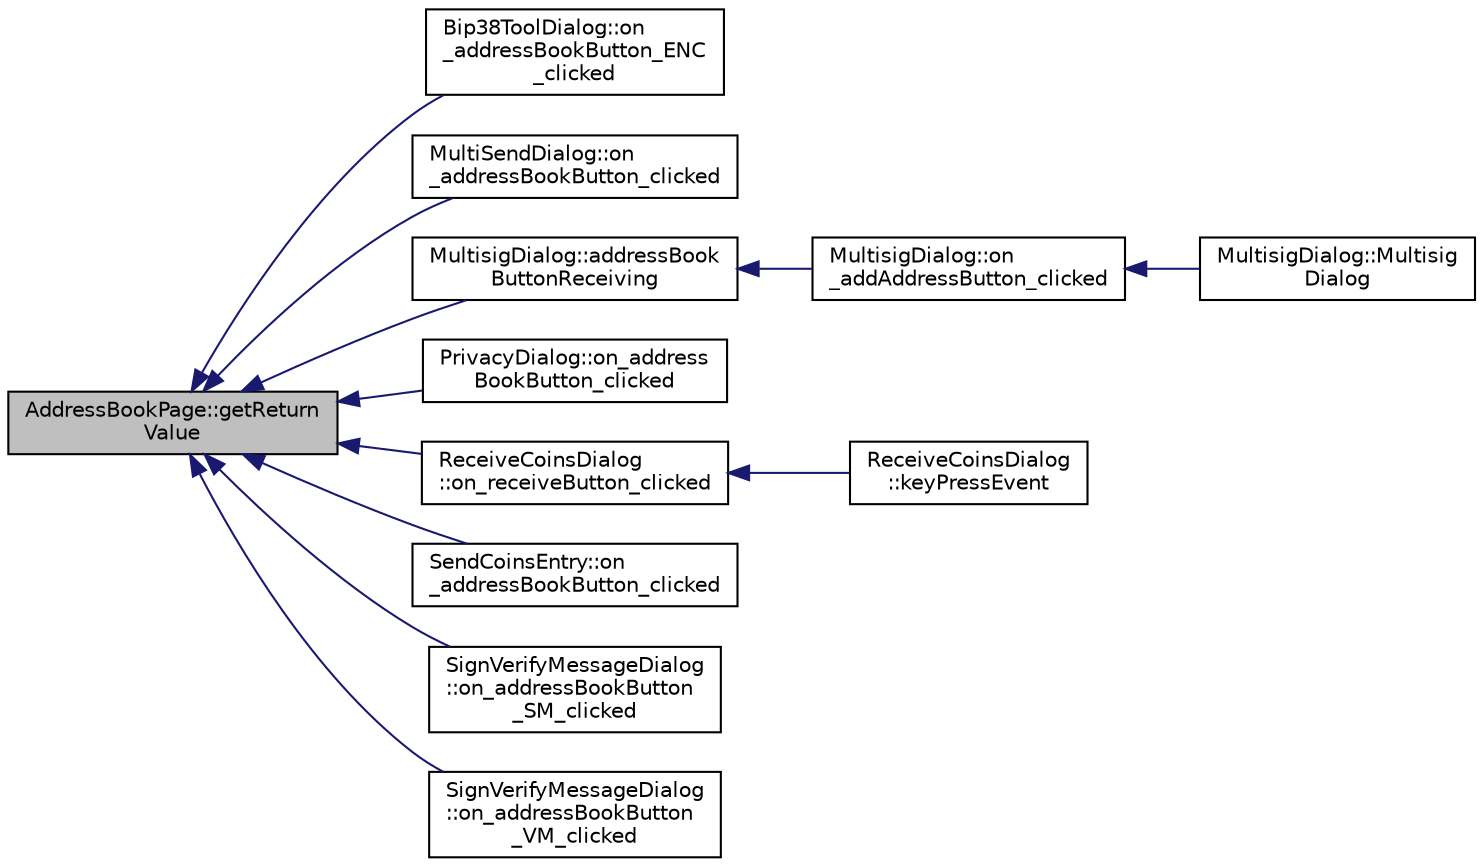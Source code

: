 digraph "AddressBookPage::getReturnValue"
{
  edge [fontname="Helvetica",fontsize="10",labelfontname="Helvetica",labelfontsize="10"];
  node [fontname="Helvetica",fontsize="10",shape=record];
  rankdir="LR";
  Node19 [label="AddressBookPage::getReturn\lValue",height=0.2,width=0.4,color="black", fillcolor="grey75", style="filled", fontcolor="black"];
  Node19 -> Node20 [dir="back",color="midnightblue",fontsize="10",style="solid",fontname="Helvetica"];
  Node20 [label="Bip38ToolDialog::on\l_addressBookButton_ENC\l_clicked",height=0.2,width=0.4,color="black", fillcolor="white", style="filled",URL="$class_bip38_tool_dialog.html#a7551549c8777106ec5c4e9abae2f70e2"];
  Node19 -> Node21 [dir="back",color="midnightblue",fontsize="10",style="solid",fontname="Helvetica"];
  Node21 [label="MultiSendDialog::on\l_addressBookButton_clicked",height=0.2,width=0.4,color="black", fillcolor="white", style="filled",URL="$class_multi_send_dialog.html#a5db2b722cb200381222da8e4e3c6dbf0"];
  Node19 -> Node22 [dir="back",color="midnightblue",fontsize="10",style="solid",fontname="Helvetica"];
  Node22 [label="MultisigDialog::addressBook\lButtonReceiving",height=0.2,width=0.4,color="black", fillcolor="white", style="filled",URL="$class_multisig_dialog.html#a9eff449f2cb8951c5cdd62342e44b14d"];
  Node22 -> Node23 [dir="back",color="midnightblue",fontsize="10",style="solid",fontname="Helvetica"];
  Node23 [label="MultisigDialog::on\l_addAddressButton_clicked",height=0.2,width=0.4,color="black", fillcolor="white", style="filled",URL="$class_multisig_dialog.html#a8f26906e6f4d25273e15c95d90cc14fa"];
  Node23 -> Node24 [dir="back",color="midnightblue",fontsize="10",style="solid",fontname="Helvetica"];
  Node24 [label="MultisigDialog::Multisig\lDialog",height=0.2,width=0.4,color="black", fillcolor="white", style="filled",URL="$class_multisig_dialog.html#af8ff2a9f6dc05a9468d955cb428c6474"];
  Node19 -> Node25 [dir="back",color="midnightblue",fontsize="10",style="solid",fontname="Helvetica"];
  Node25 [label="PrivacyDialog::on_address\lBookButton_clicked",height=0.2,width=0.4,color="black", fillcolor="white", style="filled",URL="$class_privacy_dialog.html#a51f99c76a48f7a6e978876b3bd41366d"];
  Node19 -> Node26 [dir="back",color="midnightblue",fontsize="10",style="solid",fontname="Helvetica"];
  Node26 [label="ReceiveCoinsDialog\l::on_receiveButton_clicked",height=0.2,width=0.4,color="black", fillcolor="white", style="filled",URL="$class_receive_coins_dialog.html#a9db8de31f6889288cb22c061aa51e0cd"];
  Node26 -> Node27 [dir="back",color="midnightblue",fontsize="10",style="solid",fontname="Helvetica"];
  Node27 [label="ReceiveCoinsDialog\l::keyPressEvent",height=0.2,width=0.4,color="black", fillcolor="white", style="filled",URL="$class_receive_coins_dialog.html#abcf17b510c473bf3e94ef12f7f5cfc10"];
  Node19 -> Node28 [dir="back",color="midnightblue",fontsize="10",style="solid",fontname="Helvetica"];
  Node28 [label="SendCoinsEntry::on\l_addressBookButton_clicked",height=0.2,width=0.4,color="black", fillcolor="white", style="filled",URL="$class_send_coins_entry.html#ac661741d286d9f3db32f78bd22125cb0"];
  Node19 -> Node29 [dir="back",color="midnightblue",fontsize="10",style="solid",fontname="Helvetica"];
  Node29 [label="SignVerifyMessageDialog\l::on_addressBookButton\l_SM_clicked",height=0.2,width=0.4,color="black", fillcolor="white", style="filled",URL="$class_sign_verify_message_dialog.html#a792a3bd647958c8ae74286c5ab3cf205"];
  Node19 -> Node30 [dir="back",color="midnightblue",fontsize="10",style="solid",fontname="Helvetica"];
  Node30 [label="SignVerifyMessageDialog\l::on_addressBookButton\l_VM_clicked",height=0.2,width=0.4,color="black", fillcolor="white", style="filled",URL="$class_sign_verify_message_dialog.html#a90ceb00084c68da5e9c481ba0841d976"];
}
